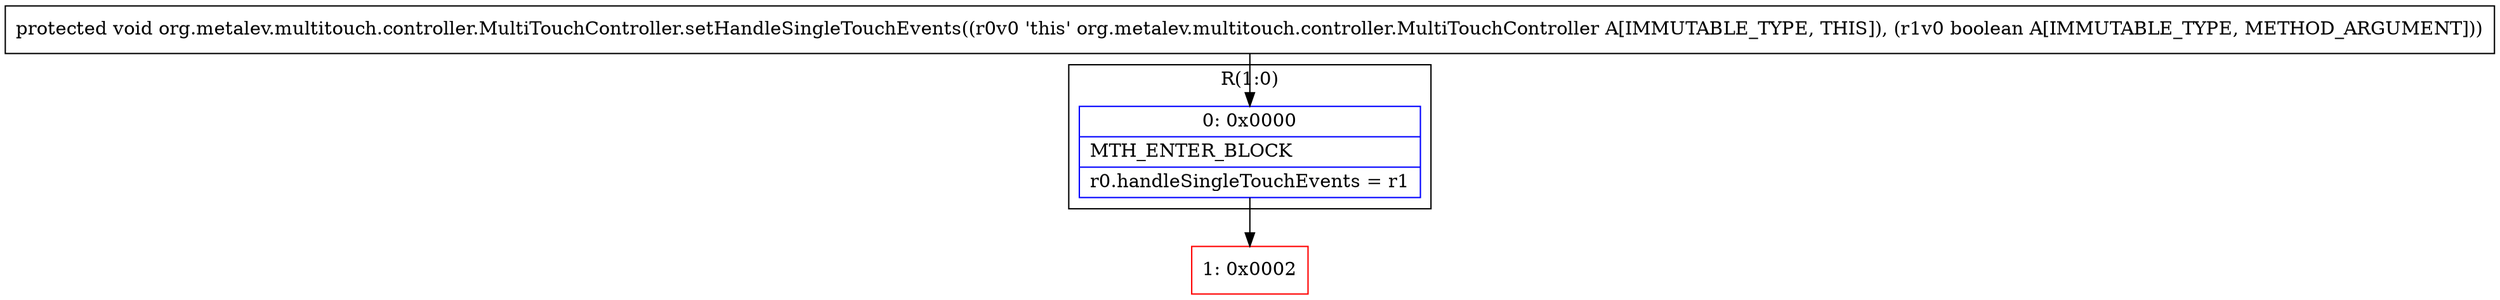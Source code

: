 digraph "CFG fororg.metalev.multitouch.controller.MultiTouchController.setHandleSingleTouchEvents(Z)V" {
subgraph cluster_Region_1926373023 {
label = "R(1:0)";
node [shape=record,color=blue];
Node_0 [shape=record,label="{0\:\ 0x0000|MTH_ENTER_BLOCK\l|r0.handleSingleTouchEvents = r1\l}"];
}
Node_1 [shape=record,color=red,label="{1\:\ 0x0002}"];
MethodNode[shape=record,label="{protected void org.metalev.multitouch.controller.MultiTouchController.setHandleSingleTouchEvents((r0v0 'this' org.metalev.multitouch.controller.MultiTouchController A[IMMUTABLE_TYPE, THIS]), (r1v0 boolean A[IMMUTABLE_TYPE, METHOD_ARGUMENT])) }"];
MethodNode -> Node_0;
Node_0 -> Node_1;
}

